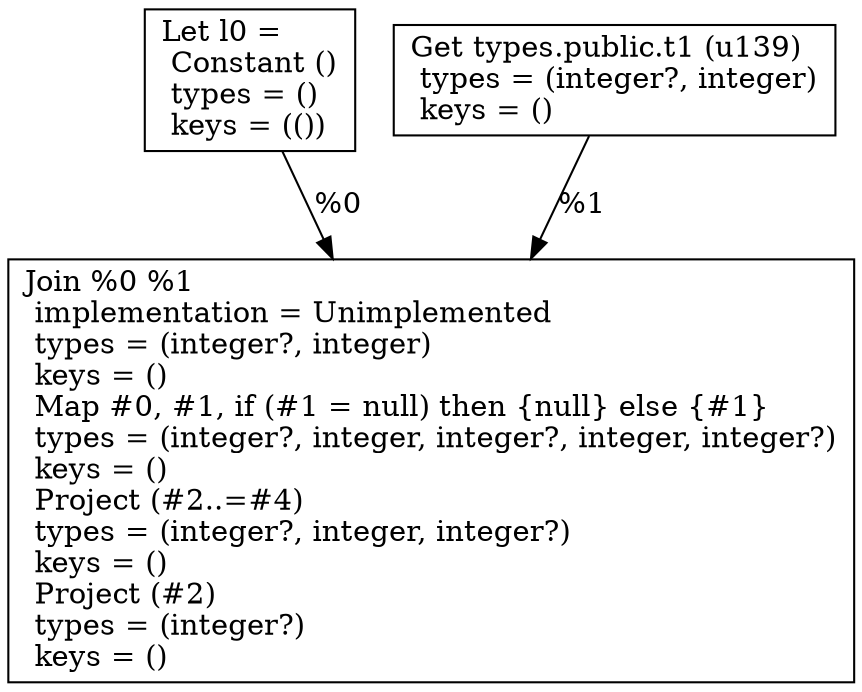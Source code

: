 digraph G {
    node0 [shape = record, label="Let l0 =\l Constant ()\l  types = ()\l  keys = (())\l"]
    node1 [shape = record, label=" Get types.public.t1 (u139)\l  types = (integer?, integer)\l  keys = ()\l"]
    node2 [shape = record, label=" Join %0 %1\l  implementation = Unimplemented\l  types = (integer?, integer)\l  keys = ()\l Map #0, #1, if (#1 = null) then \{null\} else \{#1\}\l  types = (integer?, integer, integer?, integer, integer?)\l  keys = ()\l Project (#2..=#4)\l  types = (integer?, integer, integer?)\l  keys = ()\l Project (#2)\l  types = (integer?)\l  keys = ()\l"]
    node0 -> node2 [label = "%0\l"]
    node1 -> node2 [label = "%1\l"]
}
